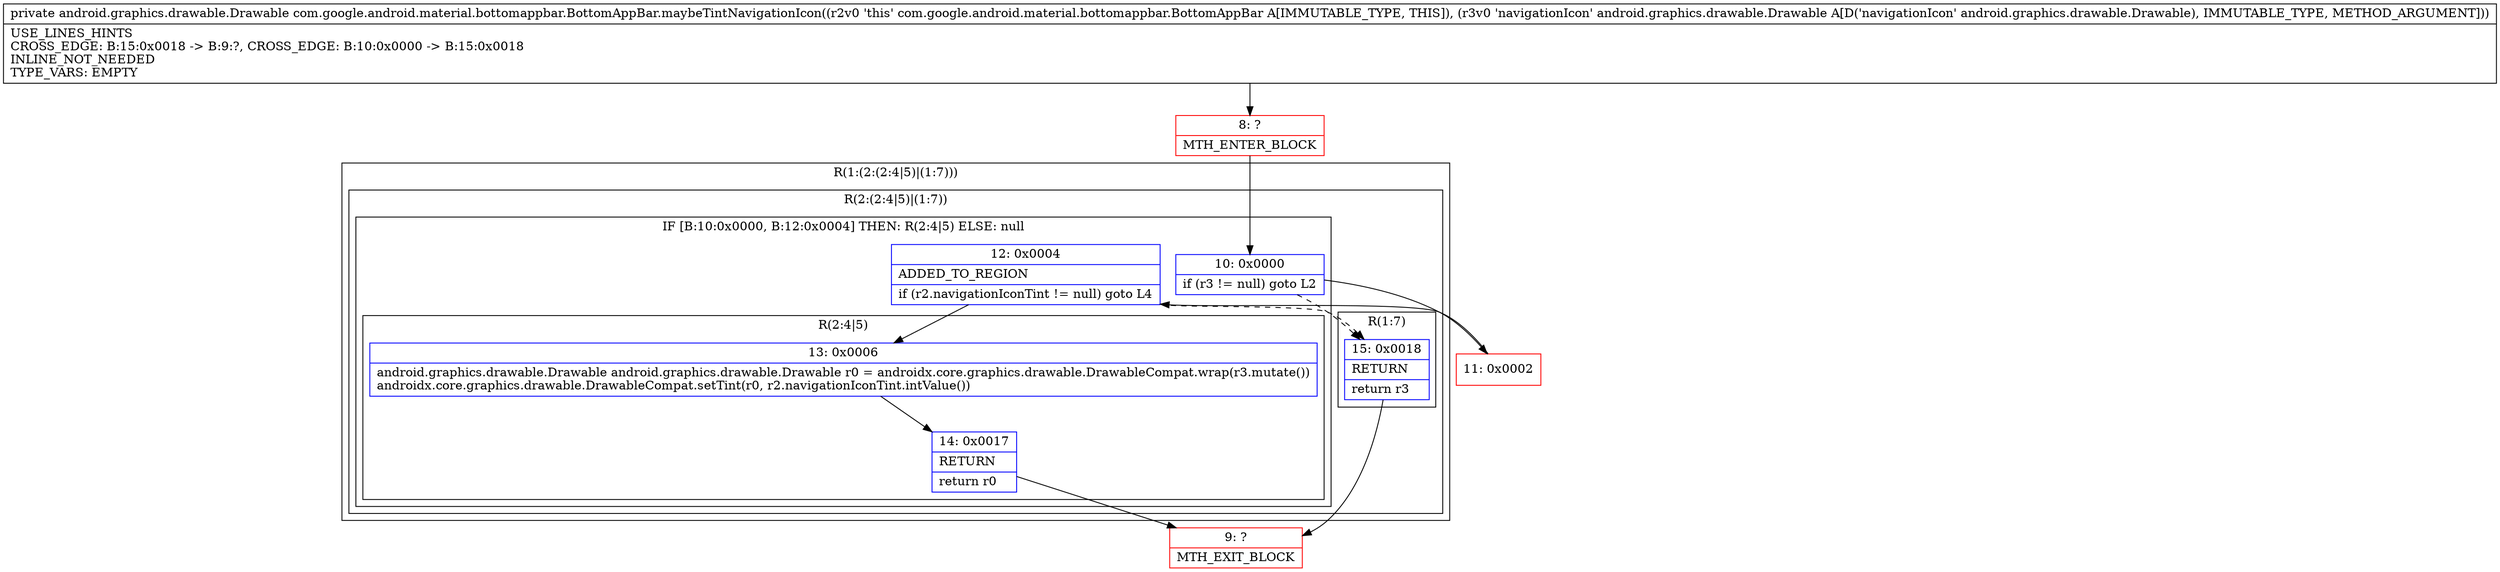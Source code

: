 digraph "CFG forcom.google.android.material.bottomappbar.BottomAppBar.maybeTintNavigationIcon(Landroid\/graphics\/drawable\/Drawable;)Landroid\/graphics\/drawable\/Drawable;" {
subgraph cluster_Region_1789287889 {
label = "R(1:(2:(2:4|5)|(1:7)))";
node [shape=record,color=blue];
subgraph cluster_Region_1680779538 {
label = "R(2:(2:4|5)|(1:7))";
node [shape=record,color=blue];
subgraph cluster_IfRegion_515931436 {
label = "IF [B:10:0x0000, B:12:0x0004] THEN: R(2:4|5) ELSE: null";
node [shape=record,color=blue];
Node_10 [shape=record,label="{10\:\ 0x0000|if (r3 != null) goto L2\l}"];
Node_12 [shape=record,label="{12\:\ 0x0004|ADDED_TO_REGION\l|if (r2.navigationIconTint != null) goto L4\l}"];
subgraph cluster_Region_2060951094 {
label = "R(2:4|5)";
node [shape=record,color=blue];
Node_13 [shape=record,label="{13\:\ 0x0006|android.graphics.drawable.Drawable android.graphics.drawable.Drawable r0 = androidx.core.graphics.drawable.DrawableCompat.wrap(r3.mutate())\landroidx.core.graphics.drawable.DrawableCompat.setTint(r0, r2.navigationIconTint.intValue())\l}"];
Node_14 [shape=record,label="{14\:\ 0x0017|RETURN\l|return r0\l}"];
}
}
subgraph cluster_Region_997077090 {
label = "R(1:7)";
node [shape=record,color=blue];
Node_15 [shape=record,label="{15\:\ 0x0018|RETURN\l|return r3\l}"];
}
}
}
Node_8 [shape=record,color=red,label="{8\:\ ?|MTH_ENTER_BLOCK\l}"];
Node_11 [shape=record,color=red,label="{11\:\ 0x0002}"];
Node_9 [shape=record,color=red,label="{9\:\ ?|MTH_EXIT_BLOCK\l}"];
MethodNode[shape=record,label="{private android.graphics.drawable.Drawable com.google.android.material.bottomappbar.BottomAppBar.maybeTintNavigationIcon((r2v0 'this' com.google.android.material.bottomappbar.BottomAppBar A[IMMUTABLE_TYPE, THIS]), (r3v0 'navigationIcon' android.graphics.drawable.Drawable A[D('navigationIcon' android.graphics.drawable.Drawable), IMMUTABLE_TYPE, METHOD_ARGUMENT]))  | USE_LINES_HINTS\lCROSS_EDGE: B:15:0x0018 \-\> B:9:?, CROSS_EDGE: B:10:0x0000 \-\> B:15:0x0018\lINLINE_NOT_NEEDED\lTYPE_VARS: EMPTY\l}"];
MethodNode -> Node_8;Node_10 -> Node_11;
Node_10 -> Node_15[style=dashed];
Node_12 -> Node_13;
Node_12 -> Node_15[style=dashed];
Node_13 -> Node_14;
Node_14 -> Node_9;
Node_15 -> Node_9;
Node_8 -> Node_10;
Node_11 -> Node_12;
}

